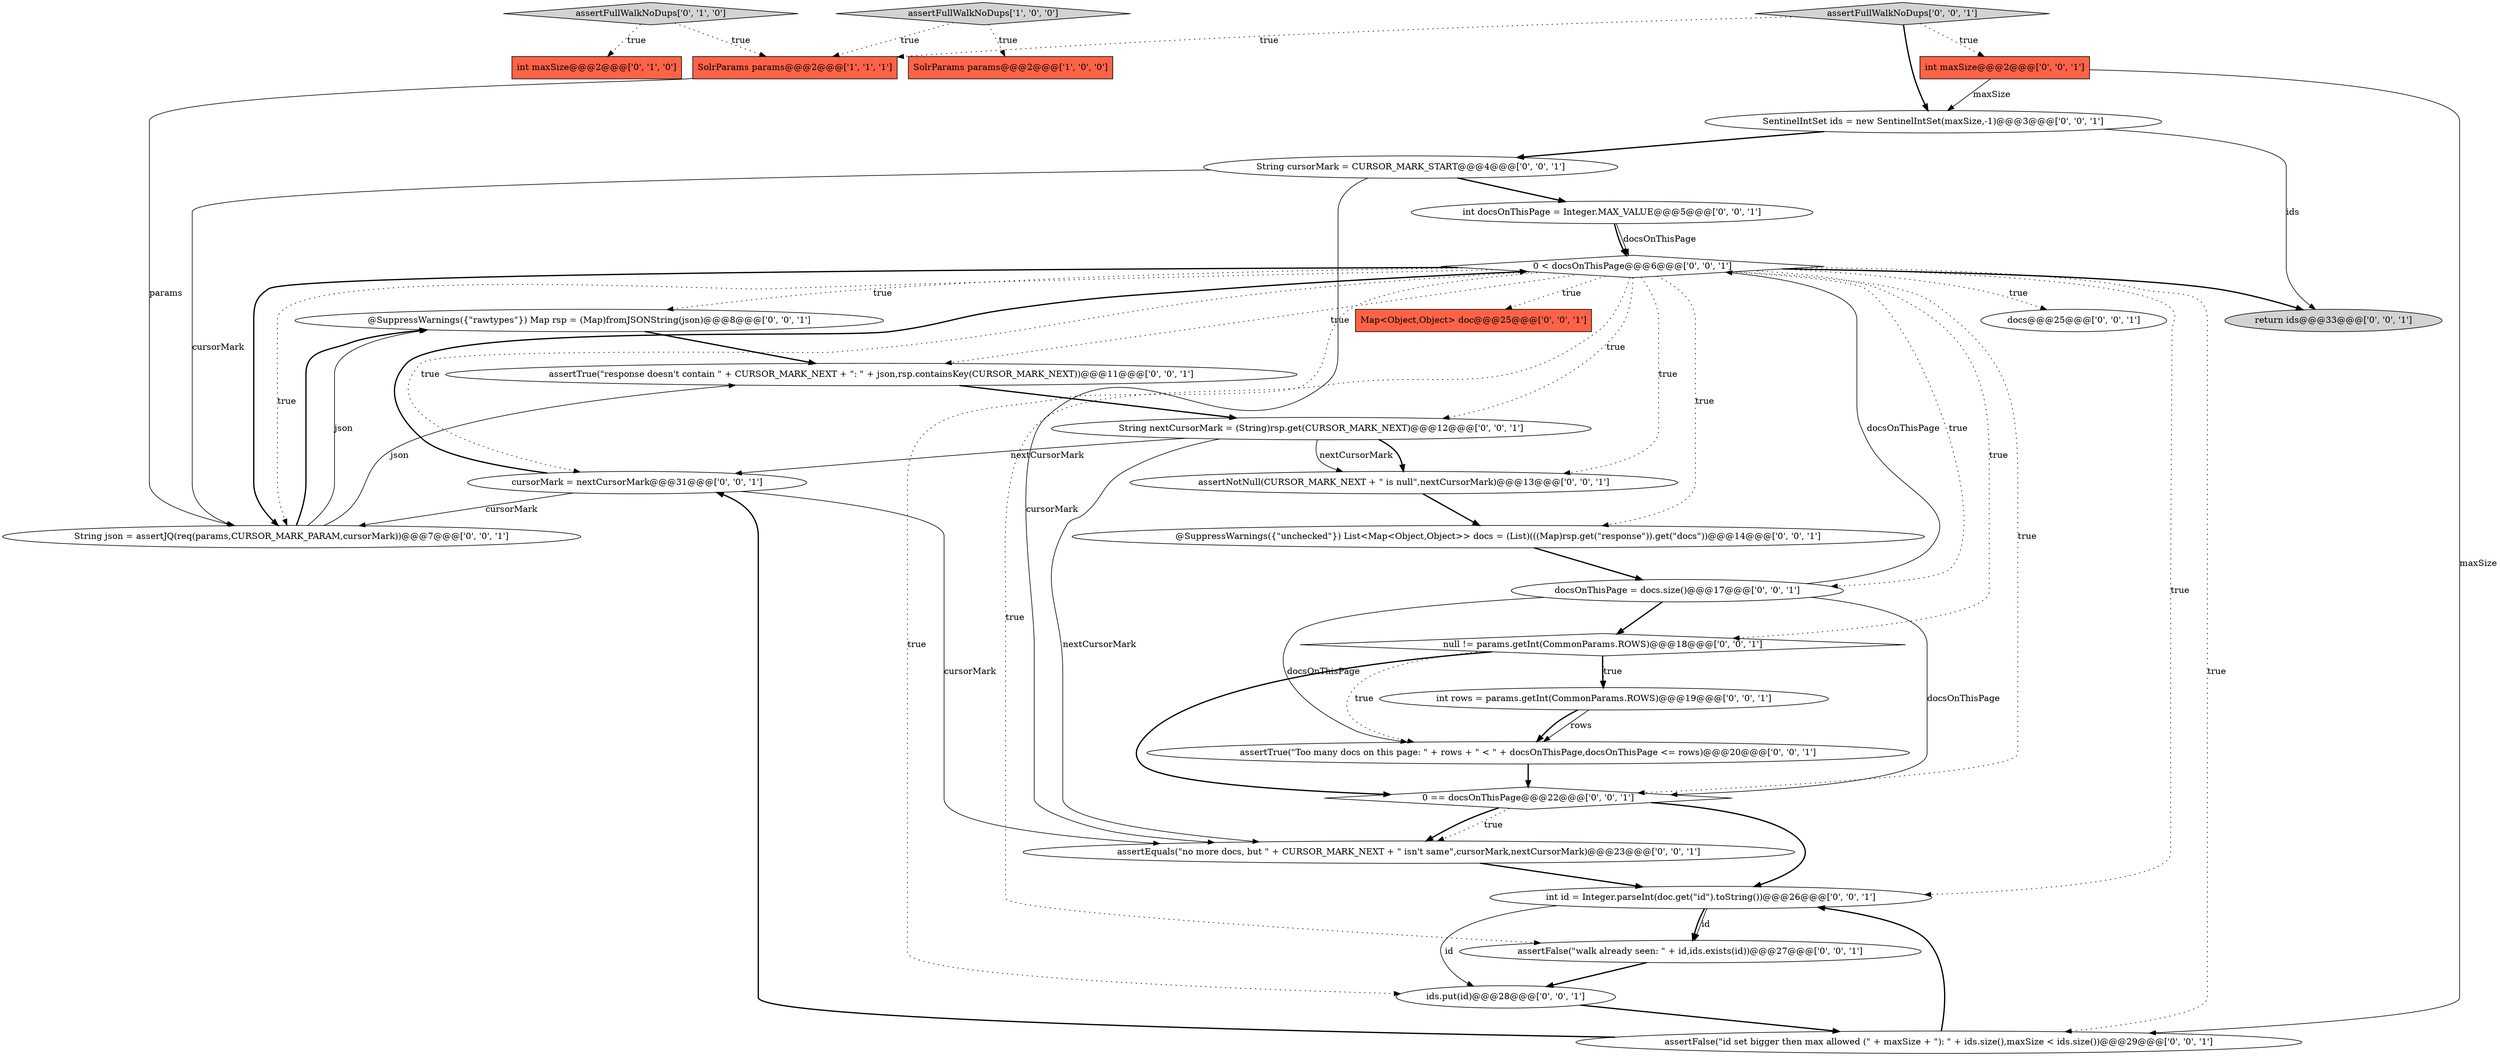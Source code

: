 digraph {
17 [style = filled, label = "docs@@@25@@@['0', '0', '1']", fillcolor = white, shape = ellipse image = "AAA0AAABBB3BBB"];
23 [style = filled, label = "@SuppressWarnings({\"rawtypes\"}) Map rsp = (Map)fromJSONString(json)@@@8@@@['0', '0', '1']", fillcolor = white, shape = ellipse image = "AAA0AAABBB3BBB"];
14 [style = filled, label = "String json = assertJQ(req(params,CURSOR_MARK_PARAM,cursorMark))@@@7@@@['0', '0', '1']", fillcolor = white, shape = ellipse image = "AAA0AAABBB3BBB"];
25 [style = filled, label = "int rows = params.getInt(CommonParams.ROWS)@@@19@@@['0', '0', '1']", fillcolor = white, shape = ellipse image = "AAA0AAABBB3BBB"];
2 [style = filled, label = "SolrParams params@@@2@@@['1', '1', '1']", fillcolor = tomato, shape = box image = "AAA0AAABBB1BBB"];
18 [style = filled, label = "cursorMark = nextCursorMark@@@31@@@['0', '0', '1']", fillcolor = white, shape = ellipse image = "AAA0AAABBB3BBB"];
26 [style = filled, label = "SentinelIntSet ids = new SentinelIntSet(maxSize,-1)@@@3@@@['0', '0', '1']", fillcolor = white, shape = ellipse image = "AAA0AAABBB3BBB"];
24 [style = filled, label = "int id = Integer.parseInt(doc.get(\"id\").toString())@@@26@@@['0', '0', '1']", fillcolor = white, shape = ellipse image = "AAA0AAABBB3BBB"];
16 [style = filled, label = "0 == docsOnThisPage@@@22@@@['0', '0', '1']", fillcolor = white, shape = diamond image = "AAA0AAABBB3BBB"];
28 [style = filled, label = "ids.put(id)@@@28@@@['0', '0', '1']", fillcolor = white, shape = ellipse image = "AAA0AAABBB3BBB"];
19 [style = filled, label = "assertNotNull(CURSOR_MARK_NEXT + \" is null\",nextCursorMark)@@@13@@@['0', '0', '1']", fillcolor = white, shape = ellipse image = "AAA0AAABBB3BBB"];
10 [style = filled, label = "docsOnThisPage = docs.size()@@@17@@@['0', '0', '1']", fillcolor = white, shape = ellipse image = "AAA0AAABBB3BBB"];
6 [style = filled, label = "assertFalse(\"walk already seen: \" + id,ids.exists(id))@@@27@@@['0', '0', '1']", fillcolor = white, shape = ellipse image = "AAA0AAABBB3BBB"];
22 [style = filled, label = "assertTrue(\"Too many docs on this page: \" + rows + \" < \" + docsOnThisPage,docsOnThisPage <= rows)@@@20@@@['0', '0', '1']", fillcolor = white, shape = ellipse image = "AAA0AAABBB3BBB"];
3 [style = filled, label = "int maxSize@@@2@@@['0', '1', '0']", fillcolor = tomato, shape = box image = "AAA0AAABBB2BBB"];
29 [style = filled, label = "assertFullWalkNoDups['0', '0', '1']", fillcolor = lightgray, shape = diamond image = "AAA0AAABBB3BBB"];
11 [style = filled, label = "assertFalse(\"id set bigger then max allowed (\" + maxSize + \"): \" + ids.size(),maxSize < ids.size())@@@29@@@['0', '0', '1']", fillcolor = white, shape = ellipse image = "AAA0AAABBB3BBB"];
15 [style = filled, label = "String cursorMark = CURSOR_MARK_START@@@4@@@['0', '0', '1']", fillcolor = white, shape = ellipse image = "AAA0AAABBB3BBB"];
27 [style = filled, label = "String nextCursorMark = (String)rsp.get(CURSOR_MARK_NEXT)@@@12@@@['0', '0', '1']", fillcolor = white, shape = ellipse image = "AAA0AAABBB3BBB"];
12 [style = filled, label = "assertEquals(\"no more docs, but \" + CURSOR_MARK_NEXT + \" isn't same\",cursorMark,nextCursorMark)@@@23@@@['0', '0', '1']", fillcolor = white, shape = ellipse image = "AAA0AAABBB3BBB"];
0 [style = filled, label = "SolrParams params@@@2@@@['1', '0', '0']", fillcolor = tomato, shape = box image = "AAA0AAABBB1BBB"];
8 [style = filled, label = "Map<Object,Object> doc@@@25@@@['0', '0', '1']", fillcolor = tomato, shape = box image = "AAA0AAABBB3BBB"];
7 [style = filled, label = "0 < docsOnThisPage@@@6@@@['0', '0', '1']", fillcolor = white, shape = diamond image = "AAA0AAABBB3BBB"];
20 [style = filled, label = "@SuppressWarnings({\"unchecked\"}) List<Map<Object,Object>> docs = (List)(((Map)rsp.get(\"response\")).get(\"docs\"))@@@14@@@['0', '0', '1']", fillcolor = white, shape = ellipse image = "AAA0AAABBB3BBB"];
30 [style = filled, label = "return ids@@@33@@@['0', '0', '1']", fillcolor = lightgray, shape = ellipse image = "AAA0AAABBB3BBB"];
5 [style = filled, label = "int docsOnThisPage = Integer.MAX_VALUE@@@5@@@['0', '0', '1']", fillcolor = white, shape = ellipse image = "AAA0AAABBB3BBB"];
4 [style = filled, label = "assertFullWalkNoDups['0', '1', '0']", fillcolor = lightgray, shape = diamond image = "AAA0AAABBB2BBB"];
21 [style = filled, label = "null != params.getInt(CommonParams.ROWS)@@@18@@@['0', '0', '1']", fillcolor = white, shape = diamond image = "AAA0AAABBB3BBB"];
1 [style = filled, label = "assertFullWalkNoDups['1', '0', '0']", fillcolor = lightgray, shape = diamond image = "AAA0AAABBB1BBB"];
9 [style = filled, label = "assertTrue(\"response doesn't contain \" + CURSOR_MARK_NEXT + \": \" + json,rsp.containsKey(CURSOR_MARK_NEXT))@@@11@@@['0', '0', '1']", fillcolor = white, shape = ellipse image = "AAA0AAABBB3BBB"];
13 [style = filled, label = "int maxSize@@@2@@@['0', '0', '1']", fillcolor = tomato, shape = box image = "AAA0AAABBB3BBB"];
13->26 [style = solid, label="maxSize"];
23->9 [style = bold, label=""];
7->19 [style = dotted, label="true"];
7->18 [style = dotted, label="true"];
10->21 [style = bold, label=""];
16->24 [style = bold, label=""];
29->13 [style = dotted, label="true"];
7->21 [style = dotted, label="true"];
4->3 [style = dotted, label="true"];
7->17 [style = dotted, label="true"];
20->10 [style = bold, label=""];
6->28 [style = bold, label=""];
18->7 [style = bold, label=""];
1->0 [style = dotted, label="true"];
9->27 [style = bold, label=""];
27->18 [style = solid, label="nextCursorMark"];
7->8 [style = dotted, label="true"];
7->10 [style = dotted, label="true"];
10->22 [style = solid, label="docsOnThisPage"];
18->14 [style = solid, label="cursorMark"];
19->20 [style = bold, label=""];
21->16 [style = bold, label=""];
22->16 [style = bold, label=""];
21->22 [style = dotted, label="true"];
24->6 [style = solid, label="id"];
11->18 [style = bold, label=""];
7->27 [style = dotted, label="true"];
11->24 [style = bold, label=""];
13->11 [style = solid, label="maxSize"];
7->9 [style = dotted, label="true"];
10->16 [style = solid, label="docsOnThisPage"];
12->24 [style = bold, label=""];
25->22 [style = solid, label="rows"];
7->11 [style = dotted, label="true"];
15->14 [style = solid, label="cursorMark"];
14->23 [style = solid, label="json"];
7->14 [style = bold, label=""];
24->28 [style = solid, label="id"];
21->25 [style = bold, label=""];
16->12 [style = bold, label=""];
16->12 [style = dotted, label="true"];
15->12 [style = solid, label="cursorMark"];
18->12 [style = solid, label="cursorMark"];
26->15 [style = bold, label=""];
26->30 [style = solid, label="ids"];
7->28 [style = dotted, label="true"];
29->2 [style = dotted, label="true"];
14->9 [style = solid, label="json"];
7->14 [style = dotted, label="true"];
10->7 [style = solid, label="docsOnThisPage"];
15->5 [style = bold, label=""];
27->12 [style = solid, label="nextCursorMark"];
7->24 [style = dotted, label="true"];
14->23 [style = bold, label=""];
1->2 [style = dotted, label="true"];
27->19 [style = bold, label=""];
27->19 [style = solid, label="nextCursorMark"];
24->6 [style = bold, label=""];
28->11 [style = bold, label=""];
5->7 [style = solid, label="docsOnThisPage"];
25->22 [style = bold, label=""];
7->20 [style = dotted, label="true"];
7->23 [style = dotted, label="true"];
7->16 [style = dotted, label="true"];
2->14 [style = solid, label="params"];
5->7 [style = bold, label=""];
21->25 [style = dotted, label="true"];
7->30 [style = bold, label=""];
4->2 [style = dotted, label="true"];
29->26 [style = bold, label=""];
7->6 [style = dotted, label="true"];
}
